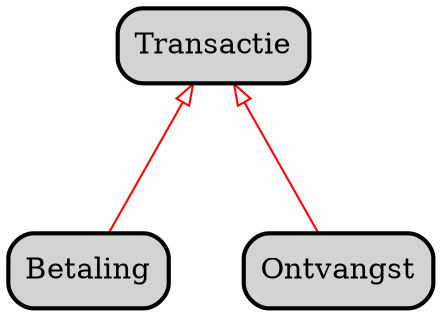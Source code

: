 digraph {
	graph [bgcolor=white,
		landscape=false,
		mode=ipsep,
		nodesep=0.5,
		outputorder=edgesfirst,
		overlap=voronoi,
		rank=same,
		rankdir=BT,
		ranksep=1,
		remincross=true
	];
	node [bgcolor=lightgray,
		label="\N",
		shape=box,
		style="rounded,filled,bold"
	];
	edge [color=black,
		len=4
	];
	4109969044283413085	[label=Betaling];
	4109969044283413087	[label=Transactie];
	4109969044283413085 -> 4109969044283413087	[arrowhead=onormal,
		color=red,
		len=2];
	4109969044283413086	[label=Ontvangst];
	4109969044283413086 -> 4109969044283413087	[arrowhead=onormal,
		color=red,
		len=2];
}

